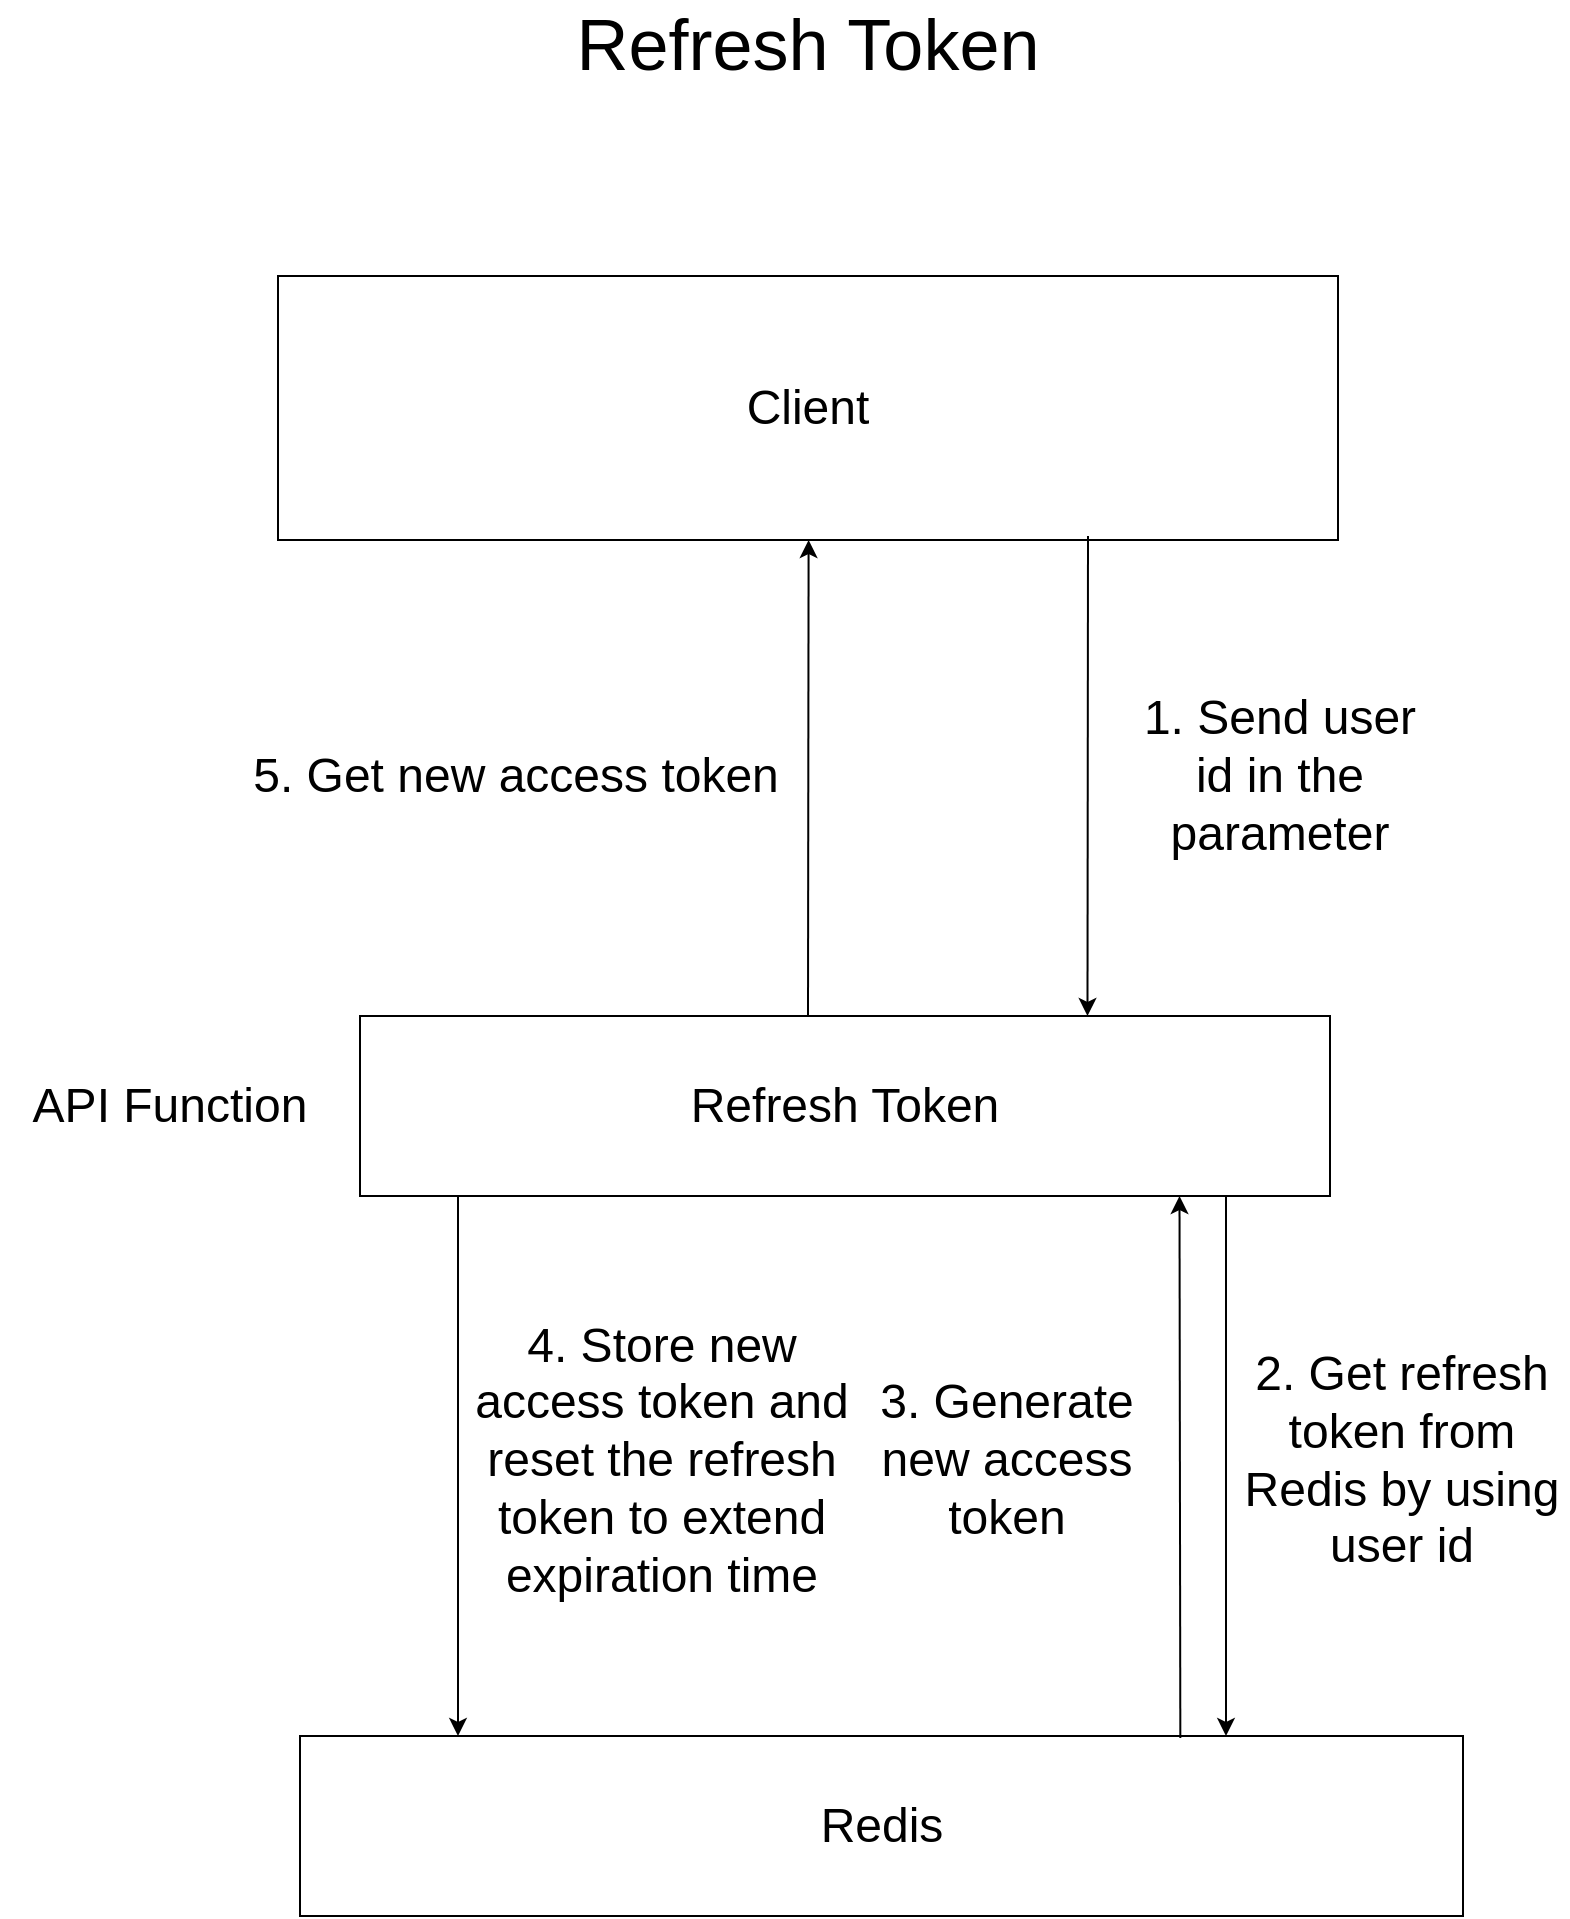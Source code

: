 <mxfile>
    <diagram id="SGeefTz3J2hJ_16mVDbk" name="Page-1">
        <mxGraphModel dx="1813" dy="453" grid="1" gridSize="10" guides="1" tooltips="1" connect="1" arrows="1" fold="1" page="1" pageScale="1" pageWidth="827" pageHeight="1169" math="0" shadow="0">
            <root>
                <mxCell id="0"/>
                <mxCell id="1" parent="0"/>
                <mxCell id="2" value="&lt;font style=&quot;font-size: 24px;&quot;&gt;Client&lt;/font&gt;" style="rounded=0;whiteSpace=wrap;html=1;" vertex="1" parent="1">
                    <mxGeometry x="149" y="200" width="530" height="132" as="geometry"/>
                </mxCell>
                <mxCell id="3" value="Refresh Token" style="rounded=0;whiteSpace=wrap;html=1;fontSize=24;" vertex="1" parent="1">
                    <mxGeometry x="190" y="570" width="485" height="90" as="geometry"/>
                </mxCell>
                <mxCell id="4" value="1. Send user id in the parameter" style="text;html=1;strokeColor=none;fillColor=none;align=center;verticalAlign=middle;whiteSpace=wrap;rounded=0;fontSize=24;" vertex="1" parent="1">
                    <mxGeometry x="570" y="390" width="160" height="120" as="geometry"/>
                </mxCell>
                <mxCell id="5" value="" style="endArrow=classic;html=1;fontSize=24;entryX=0.75;entryY=0;entryDx=0;entryDy=0;" edge="1" parent="1" target="3">
                    <mxGeometry width="50" height="50" relative="1" as="geometry">
                        <mxPoint x="554" y="330" as="sourcePoint"/>
                        <mxPoint x="690" y="580" as="targetPoint"/>
                    </mxGeometry>
                </mxCell>
                <mxCell id="6" value="" style="endArrow=classic;html=1;fontSize=24;" edge="1" parent="1">
                    <mxGeometry width="50" height="50" relative="1" as="geometry">
                        <mxPoint x="414" y="570" as="sourcePoint"/>
                        <mxPoint x="414.303" y="332" as="targetPoint"/>
                    </mxGeometry>
                </mxCell>
                <mxCell id="7" value="5. Get new access token" style="text;html=1;strokeColor=none;fillColor=none;align=center;verticalAlign=middle;whiteSpace=wrap;rounded=0;fontSize=24;" vertex="1" parent="1">
                    <mxGeometry x="130" y="370" width="275.5" height="160" as="geometry"/>
                </mxCell>
                <mxCell id="8" value="API Function" style="text;html=1;strokeColor=none;fillColor=none;align=center;verticalAlign=middle;whiteSpace=wrap;rounded=0;fontSize=24;" vertex="1" parent="1">
                    <mxGeometry x="10" y="555" width="170" height="120" as="geometry"/>
                </mxCell>
                <mxCell id="9" value="&lt;font style=&quot;font-size: 36px;&quot;&gt;Refresh Token&lt;/font&gt;" style="text;html=1;strokeColor=none;fillColor=none;align=center;verticalAlign=middle;whiteSpace=wrap;rounded=0;" vertex="1" parent="1">
                    <mxGeometry x="241" y="69" width="346" height="30" as="geometry"/>
                </mxCell>
                <mxCell id="10" value="Redis" style="rounded=0;whiteSpace=wrap;html=1;fontSize=24;" vertex="1" parent="1">
                    <mxGeometry x="160" y="930" width="581.5" height="90" as="geometry"/>
                </mxCell>
                <mxCell id="12" value="" style="endArrow=classic;html=1;exitX=1;exitY=1;exitDx=0;exitDy=0;" edge="1" parent="1">
                    <mxGeometry width="50" height="50" relative="1" as="geometry">
                        <mxPoint x="623.0" y="660" as="sourcePoint"/>
                        <mxPoint x="623" y="930" as="targetPoint"/>
                    </mxGeometry>
                </mxCell>
                <mxCell id="13" value="2. Get refresh token from Redis by using user id" style="text;html=1;strokeColor=none;fillColor=none;align=center;verticalAlign=middle;whiteSpace=wrap;rounded=0;fontSize=24;" vertex="1" parent="1">
                    <mxGeometry x="628" y="699" width="166" height="185" as="geometry"/>
                </mxCell>
                <mxCell id="14" value="" style="endArrow=classic;html=1;entryX=0.75;entryY=1;entryDx=0;entryDy=0;exitX=0.31;exitY=0.011;exitDx=0;exitDy=0;exitPerimeter=0;" edge="1" parent="1">
                    <mxGeometry width="50" height="50" relative="1" as="geometry">
                        <mxPoint x="600.165" y="930.99" as="sourcePoint"/>
                        <mxPoint x="599.75" y="660" as="targetPoint"/>
                    </mxGeometry>
                </mxCell>
                <mxCell id="15" value="3. Generate new access token" style="text;html=1;strokeColor=none;fillColor=none;align=center;verticalAlign=middle;whiteSpace=wrap;rounded=0;fontSize=24;" vertex="1" parent="1">
                    <mxGeometry x="440" y="681" width="147" height="221" as="geometry"/>
                </mxCell>
                <mxCell id="20" value="" style="endArrow=classic;html=1;exitX=1;exitY=1;exitDx=0;exitDy=0;" edge="1" parent="1">
                    <mxGeometry width="50" height="50" relative="1" as="geometry">
                        <mxPoint x="239.0" y="660" as="sourcePoint"/>
                        <mxPoint x="239" y="930" as="targetPoint"/>
                    </mxGeometry>
                </mxCell>
                <mxCell id="22" value="4. Store new access token and reset the refresh token to extend expiration time" style="text;html=1;strokeColor=none;fillColor=none;align=center;verticalAlign=middle;whiteSpace=wrap;rounded=0;fontSize=24;" vertex="1" parent="1">
                    <mxGeometry x="246" y="681" width="190" height="221" as="geometry"/>
                </mxCell>
            </root>
        </mxGraphModel>
    </diagram>
</mxfile>
